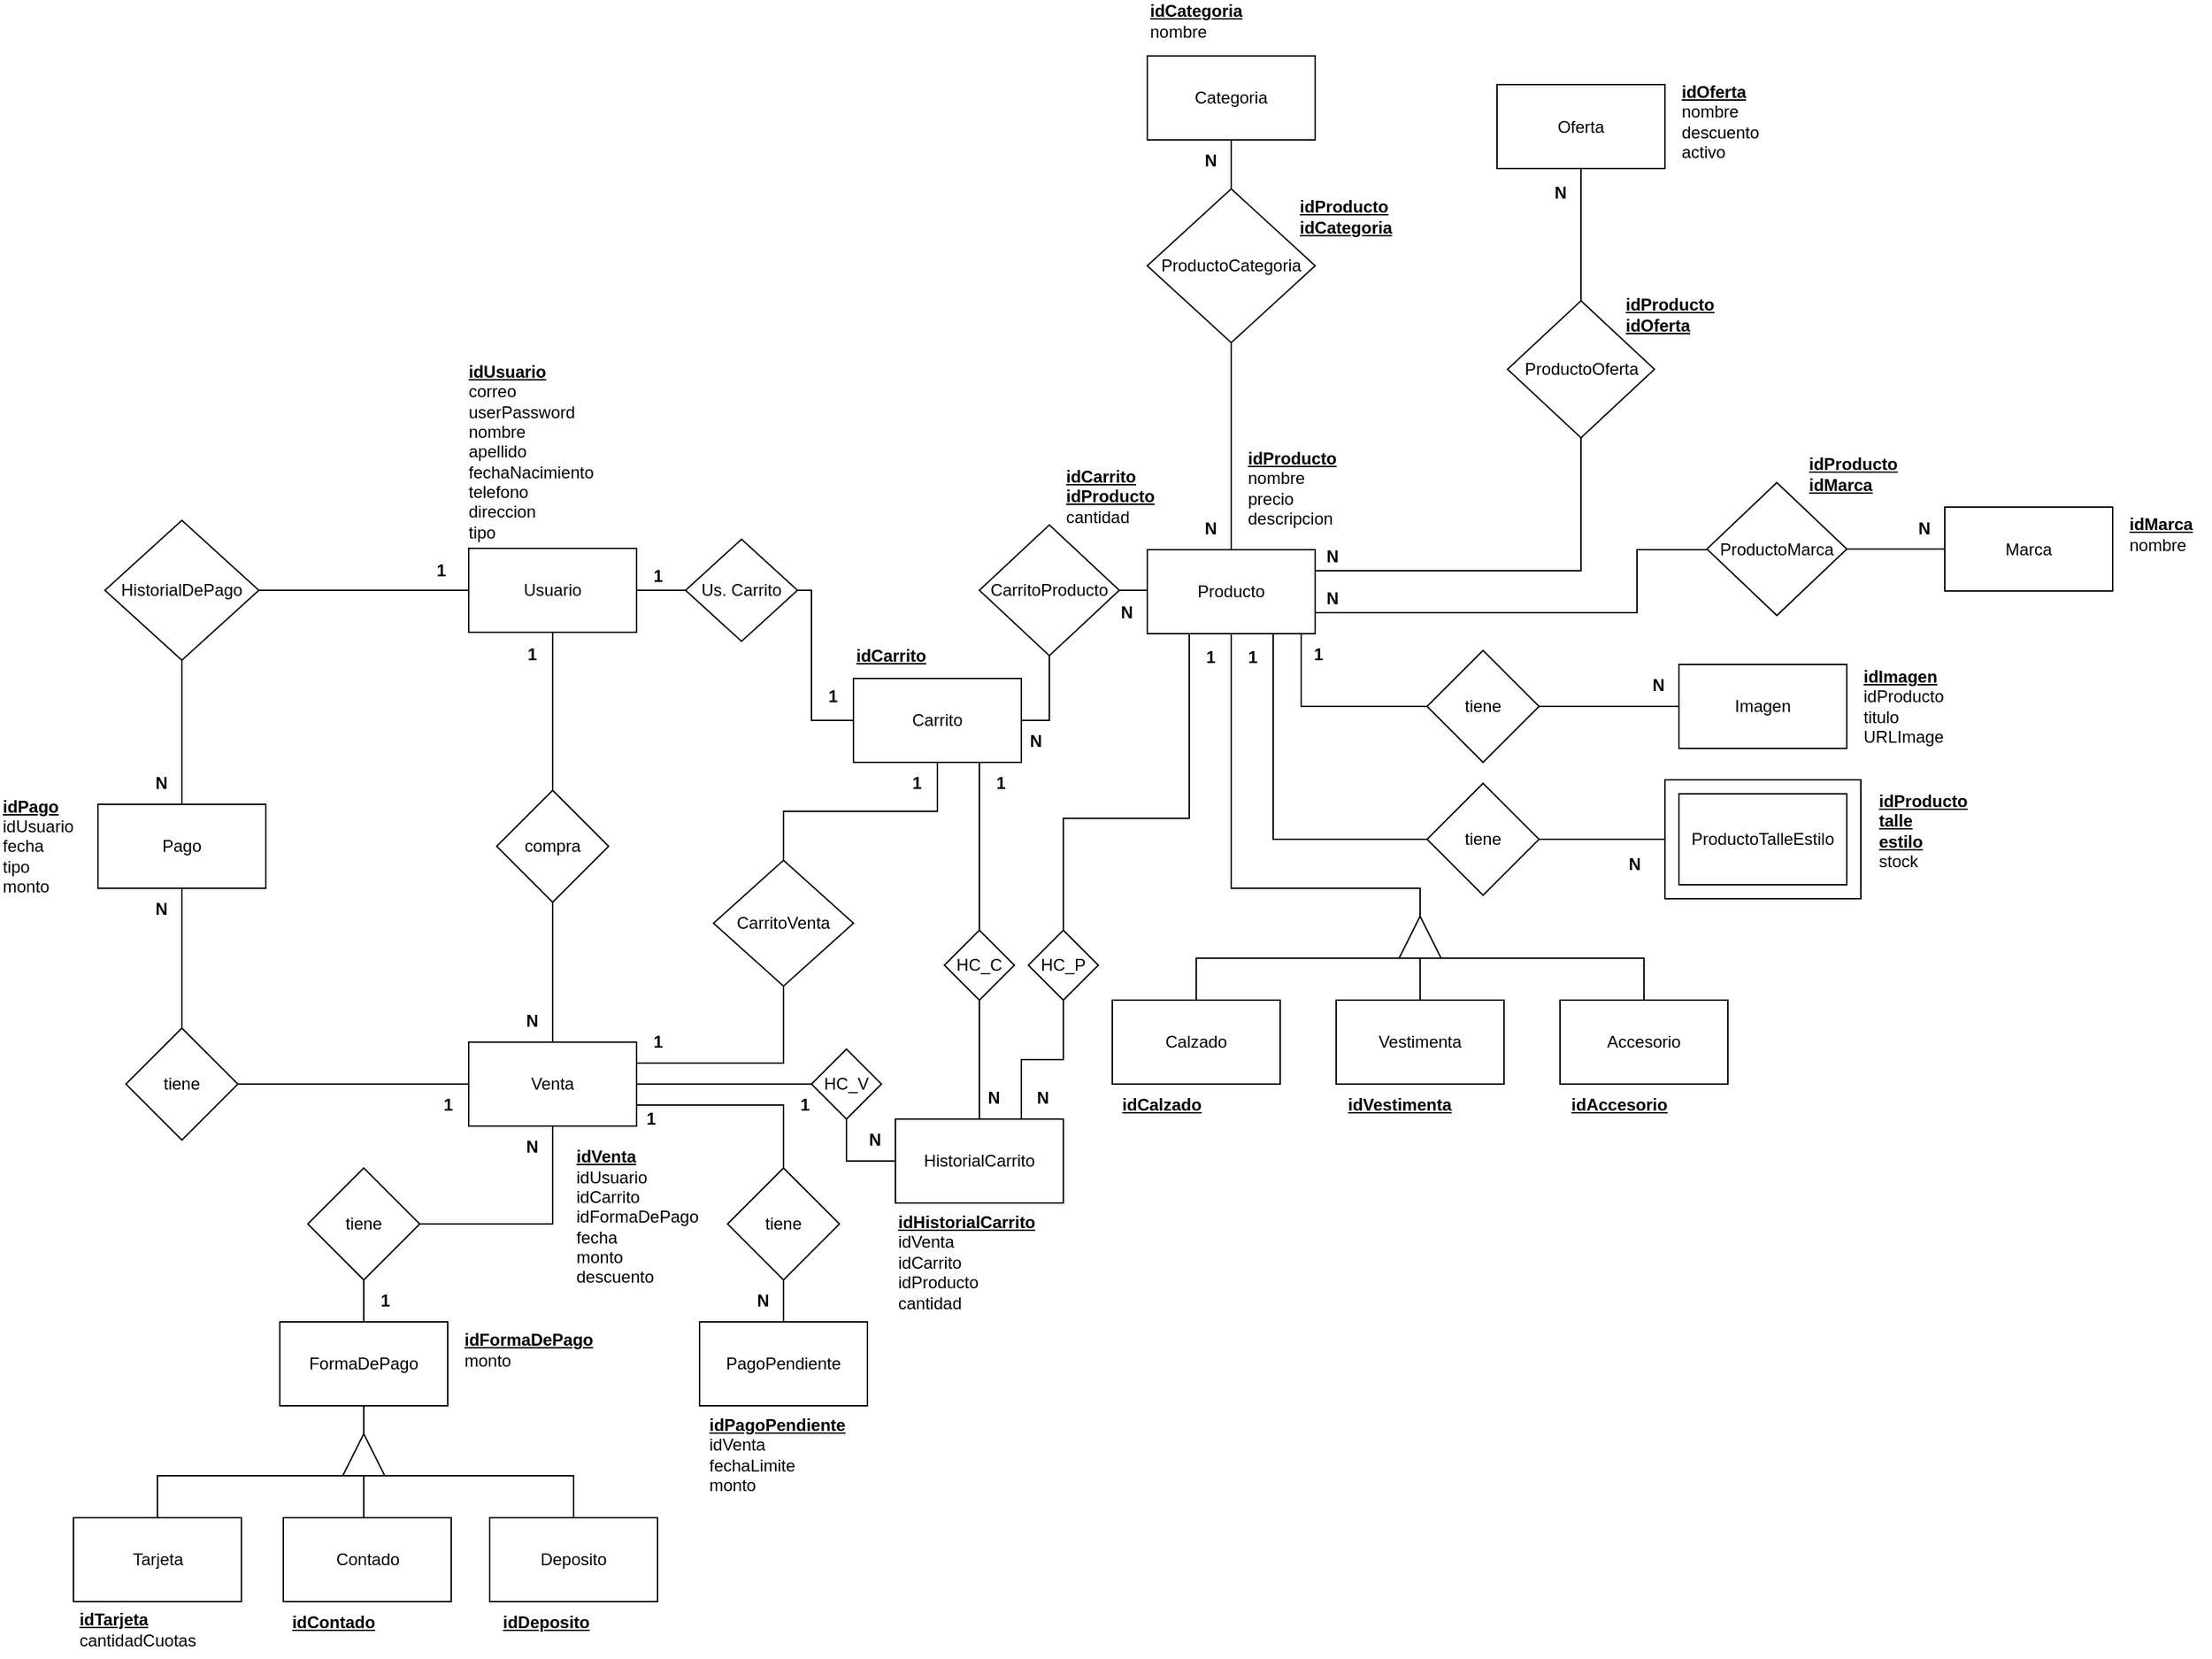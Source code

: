 <mxfile version="24.5.5" type="device">
  <diagram id="C5RBs43oDa-KdzZeNtuy" name="Page-1">
    <mxGraphModel dx="1707" dy="1603" grid="1" gridSize="10" guides="1" tooltips="1" connect="1" arrows="1" fold="1" page="1" pageScale="1" pageWidth="827" pageHeight="1169" math="0" shadow="0">
      <root>
        <mxCell id="WIyWlLk6GJQsqaUBKTNV-0" />
        <mxCell id="WIyWlLk6GJQsqaUBKTNV-1" parent="WIyWlLk6GJQsqaUBKTNV-0" />
        <mxCell id="ZGI1uP7I76oorq0Ib6Wb-18" style="edgeStyle=orthogonalEdgeStyle;rounded=0;orthogonalLoop=1;jettySize=auto;html=1;exitX=0.5;exitY=1;exitDx=0;exitDy=0;entryX=1;entryY=0.5;entryDx=0;entryDy=0;endArrow=none;endFill=0;" parent="WIyWlLk6GJQsqaUBKTNV-1" source="JFm_ST4TKk0397qkzb1m-3" target="ZGI1uP7I76oorq0Ib6Wb-17" edge="1">
          <mxGeometry relative="1" as="geometry">
            <Array as="points">
              <mxPoint x="780" y="290" />
              <mxPoint x="915" y="290" />
            </Array>
          </mxGeometry>
        </mxCell>
        <mxCell id="ZGI1uP7I76oorq0Ib6Wb-54" style="edgeStyle=orthogonalEdgeStyle;rounded=0;orthogonalLoop=1;jettySize=auto;html=1;entryX=0.5;entryY=1;entryDx=0;entryDy=0;endArrow=none;endFill=0;exitX=1;exitY=0.25;exitDx=0;exitDy=0;" parent="WIyWlLk6GJQsqaUBKTNV-1" source="JFm_ST4TKk0397qkzb1m-3" target="ZGI1uP7I76oorq0Ib6Wb-53" edge="1">
          <mxGeometry relative="1" as="geometry">
            <mxPoint x="900" y="130" as="sourcePoint" />
          </mxGeometry>
        </mxCell>
        <mxCell id="kZufIljrzdc1vVcMqMFh-1" style="edgeStyle=orthogonalEdgeStyle;rounded=0;orthogonalLoop=1;jettySize=auto;html=1;exitX=1;exitY=0.5;exitDx=0;exitDy=0;entryX=0;entryY=0.5;entryDx=0;entryDy=0;endArrow=none;endFill=0;" parent="WIyWlLk6GJQsqaUBKTNV-1" source="kZufIljrzdc1vVcMqMFh-2" target="kZufIljrzdc1vVcMqMFh-0" edge="1">
          <mxGeometry relative="1" as="geometry">
            <mxPoint x="1080" y="130" as="targetPoint" />
          </mxGeometry>
        </mxCell>
        <mxCell id="kZufIljrzdc1vVcMqMFh-12" style="edgeStyle=orthogonalEdgeStyle;rounded=0;orthogonalLoop=1;jettySize=auto;html=1;exitX=1;exitY=0.75;exitDx=0;exitDy=0;endArrow=none;endFill=0;entryX=0;entryY=0.5;entryDx=0;entryDy=0;" parent="WIyWlLk6GJQsqaUBKTNV-1" source="JFm_ST4TKk0397qkzb1m-3" target="kZufIljrzdc1vVcMqMFh-11" edge="1">
          <mxGeometry relative="1" as="geometry">
            <mxPoint x="1110" y="70" as="targetPoint" />
            <Array as="points">
              <mxPoint x="1070" y="93" />
              <mxPoint x="1070" y="48" />
              <mxPoint x="1120" y="48" />
            </Array>
          </mxGeometry>
        </mxCell>
        <mxCell id="JFm_ST4TKk0397qkzb1m-3" value="Producto" style="rounded=0;whiteSpace=wrap;html=1;" parent="WIyWlLk6GJQsqaUBKTNV-1" vertex="1">
          <mxGeometry x="720" y="48" width="120" height="60" as="geometry" />
        </mxCell>
        <mxCell id="JFm_ST4TKk0397qkzb1m-5" value="Usuario" style="rounded=0;whiteSpace=wrap;html=1;" parent="WIyWlLk6GJQsqaUBKTNV-1" vertex="1">
          <mxGeometry x="235" y="47" width="120" height="60" as="geometry" />
        </mxCell>
        <mxCell id="JFm_ST4TKk0397qkzb1m-64" style="edgeStyle=orthogonalEdgeStyle;rounded=0;orthogonalLoop=1;jettySize=auto;html=1;entryX=0.5;entryY=1;entryDx=0;entryDy=0;endArrow=none;endFill=0;exitX=1;exitY=0.25;exitDx=0;exitDy=0;" parent="WIyWlLk6GJQsqaUBKTNV-1" source="JFm_ST4TKk0397qkzb1m-6" target="JFm_ST4TKk0397qkzb1m-53" edge="1">
          <mxGeometry relative="1" as="geometry">
            <Array as="points">
              <mxPoint x="460" y="415" />
            </Array>
          </mxGeometry>
        </mxCell>
        <mxCell id="FPQpx2_Bj9Fgrcibr409-18" style="edgeStyle=orthogonalEdgeStyle;rounded=0;orthogonalLoop=1;jettySize=auto;html=1;exitX=0.5;exitY=0;exitDx=0;exitDy=0;entryX=0.5;entryY=1;entryDx=0;entryDy=0;endArrow=none;endFill=0;" parent="WIyWlLk6GJQsqaUBKTNV-1" source="FPQpx2_Bj9Fgrcibr409-19" target="FPQpx2_Bj9Fgrcibr409-17" edge="1">
          <mxGeometry relative="1" as="geometry" />
        </mxCell>
        <mxCell id="FPQpx2_Bj9Fgrcibr409-21" style="edgeStyle=orthogonalEdgeStyle;rounded=0;orthogonalLoop=1;jettySize=auto;html=1;entryX=0.5;entryY=0;entryDx=0;entryDy=0;endArrow=none;endFill=0;exitX=1;exitY=0.75;exitDx=0;exitDy=0;" parent="WIyWlLk6GJQsqaUBKTNV-1" source="JFm_ST4TKk0397qkzb1m-6" target="FPQpx2_Bj9Fgrcibr409-15" edge="1">
          <mxGeometry relative="1" as="geometry" />
        </mxCell>
        <mxCell id="Eh1zNCX-W6txuUn7iYpB-26" style="edgeStyle=orthogonalEdgeStyle;rounded=0;orthogonalLoop=1;jettySize=auto;html=1;entryX=0;entryY=0.5;entryDx=0;entryDy=0;endArrow=none;endFill=0;" parent="WIyWlLk6GJQsqaUBKTNV-1" source="JFm_ST4TKk0397qkzb1m-6" target="Eh1zNCX-W6txuUn7iYpB-22" edge="1">
          <mxGeometry relative="1" as="geometry" />
        </mxCell>
        <mxCell id="JFm_ST4TKk0397qkzb1m-6" value="Venta" style="whiteSpace=wrap;html=1;" parent="WIyWlLk6GJQsqaUBKTNV-1" vertex="1">
          <mxGeometry x="235" y="400" width="120" height="60" as="geometry" />
        </mxCell>
        <mxCell id="JFm_ST4TKk0397qkzb1m-10" value="" style="endArrow=none;startArrow=none;html=1;rounded=0;entryX=0.5;entryY=1;entryDx=0;entryDy=0;exitX=0.5;exitY=0;exitDx=0;exitDy=0;endFill=0;startFill=0;" parent="WIyWlLk6GJQsqaUBKTNV-1" source="JFm_ST4TKk0397qkzb1m-6" target="JFm_ST4TKk0397qkzb1m-19" edge="1">
          <mxGeometry width="50" height="50" relative="1" as="geometry">
            <mxPoint x="545" y="340" as="sourcePoint" />
            <mxPoint x="595" y="290" as="targetPoint" />
          </mxGeometry>
        </mxCell>
        <mxCell id="JFm_ST4TKk0397qkzb1m-20" style="edgeStyle=orthogonalEdgeStyle;rounded=0;orthogonalLoop=1;jettySize=auto;html=1;endArrow=none;endFill=0;exitX=0.5;exitY=0;exitDx=0;exitDy=0;entryX=0.5;entryY=1;entryDx=0;entryDy=0;" parent="WIyWlLk6GJQsqaUBKTNV-1" source="JFm_ST4TKk0397qkzb1m-19" target="JFm_ST4TKk0397qkzb1m-5" edge="1">
          <mxGeometry relative="1" as="geometry">
            <mxPoint x="290" y="140" as="targetPoint" />
            <Array as="points">
              <mxPoint x="295" y="130" />
              <mxPoint x="295" y="130" />
            </Array>
          </mxGeometry>
        </mxCell>
        <mxCell id="JFm_ST4TKk0397qkzb1m-19" value="compra" style="rhombus;whiteSpace=wrap;html=1;" parent="WIyWlLk6GJQsqaUBKTNV-1" vertex="1">
          <mxGeometry x="255" y="220" width="80" height="80" as="geometry" />
        </mxCell>
        <mxCell id="Eh1zNCX-W6txuUn7iYpB-4" style="edgeStyle=orthogonalEdgeStyle;rounded=0;orthogonalLoop=1;jettySize=auto;html=1;entryX=0;entryY=0.5;entryDx=0;entryDy=0;endArrow=none;endFill=0;" parent="WIyWlLk6GJQsqaUBKTNV-1" source="JFm_ST4TKk0397qkzb1m-23" target="Eh1zNCX-W6txuUn7iYpB-2" edge="1">
          <mxGeometry relative="1" as="geometry">
            <Array as="points">
              <mxPoint x="480" y="77" />
              <mxPoint x="480" y="170" />
            </Array>
          </mxGeometry>
        </mxCell>
        <mxCell id="JFm_ST4TKk0397qkzb1m-23" value="Us. Carrito" style="rhombus;whiteSpace=wrap;html=1;" parent="WIyWlLk6GJQsqaUBKTNV-1" vertex="1">
          <mxGeometry x="390" y="40.5" width="80" height="73" as="geometry" />
        </mxCell>
        <mxCell id="JFm_ST4TKk0397qkzb1m-28" value="" style="edgeStyle=orthogonalEdgeStyle;rounded=0;orthogonalLoop=1;jettySize=auto;html=1;endArrow=none;endFill=0;entryX=0;entryY=0.5;entryDx=0;entryDy=0;exitX=1;exitY=0.5;exitDx=0;exitDy=0;" parent="WIyWlLk6GJQsqaUBKTNV-1" source="JFm_ST4TKk0397qkzb1m-5" target="JFm_ST4TKk0397qkzb1m-23" edge="1">
          <mxGeometry relative="1" as="geometry">
            <mxPoint x="700" y="110" as="sourcePoint" />
            <mxPoint x="770" y="110" as="targetPoint" />
          </mxGeometry>
        </mxCell>
        <mxCell id="JFm_ST4TKk0397qkzb1m-31" value="1" style="text;html=1;align=center;verticalAlign=middle;resizable=0;points=[];autosize=1;strokeColor=none;fillColor=none;fontSize=12;fontStyle=1" parent="WIyWlLk6GJQsqaUBKTNV-1" vertex="1">
          <mxGeometry x="265" y="108" width="30" height="30" as="geometry" />
        </mxCell>
        <mxCell id="JFm_ST4TKk0397qkzb1m-33" value="N" style="text;html=1;align=center;verticalAlign=middle;resizable=0;points=[];autosize=1;strokeColor=none;fillColor=none;fontStyle=1" parent="WIyWlLk6GJQsqaUBKTNV-1" vertex="1">
          <mxGeometry x="265" y="370" width="30" height="30" as="geometry" />
        </mxCell>
        <mxCell id="JFm_ST4TKk0397qkzb1m-49" value="1" style="text;html=1;align=center;verticalAlign=middle;resizable=0;points=[];autosize=1;strokeColor=none;fillColor=none;fontStyle=1" parent="WIyWlLk6GJQsqaUBKTNV-1" vertex="1">
          <mxGeometry x="355" y="51.5" width="30" height="30" as="geometry" />
        </mxCell>
        <mxCell id="Eh1zNCX-W6txuUn7iYpB-14" style="edgeStyle=orthogonalEdgeStyle;rounded=0;orthogonalLoop=1;jettySize=auto;html=1;entryX=0.5;entryY=1;entryDx=0;entryDy=0;endArrow=none;endFill=0;" parent="WIyWlLk6GJQsqaUBKTNV-1" source="JFm_ST4TKk0397qkzb1m-53" target="Eh1zNCX-W6txuUn7iYpB-2" edge="1">
          <mxGeometry relative="1" as="geometry" />
        </mxCell>
        <mxCell id="JFm_ST4TKk0397qkzb1m-53" value="CarritoVenta" style="rhombus;whiteSpace=wrap;html=1;" parent="WIyWlLk6GJQsqaUBKTNV-1" vertex="1">
          <mxGeometry x="410" y="270" width="100" height="90" as="geometry" />
        </mxCell>
        <mxCell id="JFm_ST4TKk0397qkzb1m-57" value="N" style="text;html=1;align=center;verticalAlign=middle;resizable=0;points=[];autosize=1;strokeColor=none;fillColor=none;fontStyle=1" parent="WIyWlLk6GJQsqaUBKTNV-1" vertex="1">
          <mxGeometry x="690" y="77.5" width="30" height="30" as="geometry" />
        </mxCell>
        <mxCell id="JFm_ST4TKk0397qkzb1m-58" value="Categoria" style="rounded=0;whiteSpace=wrap;html=1;" parent="WIyWlLk6GJQsqaUBKTNV-1" vertex="1">
          <mxGeometry x="720" y="-305" width="120" height="60" as="geometry" />
        </mxCell>
        <mxCell id="JFm_ST4TKk0397qkzb1m-60" style="edgeStyle=orthogonalEdgeStyle;rounded=0;orthogonalLoop=1;jettySize=auto;html=1;entryX=0.5;entryY=1;entryDx=0;entryDy=0;endArrow=none;endFill=0;exitX=0.5;exitY=0;exitDx=0;exitDy=0;" parent="WIyWlLk6GJQsqaUBKTNV-1" source="JFm_ST4TKk0397qkzb1m-59" target="JFm_ST4TKk0397qkzb1m-58" edge="1">
          <mxGeometry relative="1" as="geometry">
            <mxPoint x="810" y="-190" as="sourcePoint" />
          </mxGeometry>
        </mxCell>
        <mxCell id="JFm_ST4TKk0397qkzb1m-61" style="edgeStyle=orthogonalEdgeStyle;rounded=0;orthogonalLoop=1;jettySize=auto;html=1;entryX=0.5;entryY=0;entryDx=0;entryDy=0;endArrow=none;endFill=0;exitX=0.5;exitY=1;exitDx=0;exitDy=0;" parent="WIyWlLk6GJQsqaUBKTNV-1" source="JFm_ST4TKk0397qkzb1m-59" target="JFm_ST4TKk0397qkzb1m-3" edge="1">
          <mxGeometry relative="1" as="geometry">
            <Array as="points">
              <mxPoint x="780" y="-20" />
            </Array>
          </mxGeometry>
        </mxCell>
        <mxCell id="JFm_ST4TKk0397qkzb1m-59" value="ProductoCategoria" style="rhombus;whiteSpace=wrap;html=1;" parent="WIyWlLk6GJQsqaUBKTNV-1" vertex="1">
          <mxGeometry x="720" y="-210" width="120" height="110" as="geometry" />
        </mxCell>
        <mxCell id="JFm_ST4TKk0397qkzb1m-62" value="N" style="text;html=1;align=center;verticalAlign=middle;resizable=0;points=[];autosize=1;strokeColor=none;fillColor=none;fontStyle=1" parent="WIyWlLk6GJQsqaUBKTNV-1" vertex="1">
          <mxGeometry x="750" y="-245" width="30" height="30" as="geometry" />
        </mxCell>
        <mxCell id="JFm_ST4TKk0397qkzb1m-63" value="N" style="text;html=1;align=center;verticalAlign=middle;resizable=0;points=[];autosize=1;strokeColor=none;fillColor=none;fontStyle=1" parent="WIyWlLk6GJQsqaUBKTNV-1" vertex="1">
          <mxGeometry x="750" y="18" width="30" height="30" as="geometry" />
        </mxCell>
        <mxCell id="JFm_ST4TKk0397qkzb1m-67" value="1" style="text;html=1;align=center;verticalAlign=middle;resizable=0;points=[];autosize=1;strokeColor=none;fillColor=none;fontStyle=1" parent="WIyWlLk6GJQsqaUBKTNV-1" vertex="1">
          <mxGeometry x="540" y="200" width="30" height="30" as="geometry" />
        </mxCell>
        <mxCell id="ZGI1uP7I76oorq0Ib6Wb-0" value="&lt;div style=&quot;text-align: left;&quot;&gt;&lt;b style=&quot;background-color: initial;&quot;&gt;&lt;u&gt;idCategoria&lt;/u&gt;&lt;/b&gt;&lt;/div&gt;&lt;div style=&quot;text-align: left;&quot;&gt;&lt;span style=&quot;background-color: initial;&quot;&gt;nombre&lt;/span&gt;&lt;/div&gt;" style="text;html=1;strokeColor=none;fillColor=none;align=center;verticalAlign=middle;rounded=0;whiteSpace=wrap;" parent="WIyWlLk6GJQsqaUBKTNV-1" vertex="1">
          <mxGeometry x="730" y="-340" width="50" height="20" as="geometry" />
        </mxCell>
        <mxCell id="ZGI1uP7I76oorq0Ib6Wb-3" value="&lt;div style=&quot;&quot;&gt;&lt;div style=&quot;border-color: var(--border-color);&quot;&gt;&lt;b style=&quot;background-color: initial; border-color: var(--border-color);&quot;&gt;&lt;u style=&quot;border-color: var(--border-color);&quot;&gt;&lt;font style=&quot;border-color: var(--border-color);&quot;&gt;idProducto&lt;/font&gt;&lt;/u&gt;&lt;/b&gt;&lt;br&gt;&lt;/div&gt;&lt;div style=&quot;border-color: var(--border-color);&quot;&gt;&lt;b style=&quot;background-color: initial; border-color: var(--border-color);&quot;&gt;&lt;u style=&quot;border-color: var(--border-color);&quot;&gt;&lt;font style=&quot;border-color: var(--border-color);&quot;&gt;&lt;b style=&quot;border-color: var(--border-color); background-color: initial;&quot;&gt;&lt;u style=&quot;border-color: var(--border-color);&quot;&gt;idCategoria&lt;/u&gt;&lt;/b&gt;&lt;br&gt;&lt;/font&gt;&lt;/u&gt;&lt;/b&gt;&lt;/div&gt;&lt;/div&gt;" style="text;html=1;strokeColor=none;fillColor=none;align=left;verticalAlign=middle;whiteSpace=wrap;rounded=0;" parent="WIyWlLk6GJQsqaUBKTNV-1" vertex="1">
          <mxGeometry x="827" y="-200" width="50" height="20" as="geometry" />
        </mxCell>
        <mxCell id="ZGI1uP7I76oorq0Ib6Wb-7" value="&lt;b style=&quot;border-color: var(--border-color);&quot;&gt;&lt;u style=&quot;border-color: var(--border-color);&quot;&gt;idCarrito&lt;br&gt;&lt;/u&gt;&lt;/b&gt;&lt;font style=&quot;font-size: 12px;&quot;&gt;&lt;b style=&quot;text-decoration-line: underline;&quot;&gt;idProducto&lt;/b&gt;&lt;br&gt;cantidad&lt;br&gt;&lt;/font&gt;&lt;u style=&quot;font-weight: bold;&quot;&gt;&lt;font style=&quot;font-size: 12px;&quot;&gt;&lt;br&gt;&lt;/font&gt;&lt;/u&gt;" style="text;html=1;strokeColor=none;fillColor=none;align=left;verticalAlign=middle;whiteSpace=wrap;rounded=0;" parent="WIyWlLk6GJQsqaUBKTNV-1" vertex="1">
          <mxGeometry x="660" y="-4" width="70" height="42" as="geometry" />
        </mxCell>
        <mxCell id="ZGI1uP7I76oorq0Ib6Wb-9" value="&lt;b style=&quot;border-color: var(--border-color); text-align: center;&quot;&gt;&lt;u style=&quot;border-color: var(--border-color);&quot;&gt;&lt;font style=&quot;border-color: var(--border-color);&quot;&gt;idProducto&lt;/font&gt;&lt;/u&gt;&lt;/b&gt;&lt;span style=&quot;font-weight: normal;&quot;&gt;&lt;br&gt;nombre&lt;br&gt;precio&lt;br&gt;descripcion&lt;br&gt;&lt;/span&gt;" style="text;html=1;strokeColor=none;fillColor=none;align=left;verticalAlign=middle;whiteSpace=wrap;rounded=0;fontStyle=1" parent="WIyWlLk6GJQsqaUBKTNV-1" vertex="1">
          <mxGeometry x="790" y="-30" width="70" height="68" as="geometry" />
        </mxCell>
        <mxCell id="ZGI1uP7I76oorq0Ib6Wb-13" value="Calzado" style="rounded=0;whiteSpace=wrap;html=1;" parent="WIyWlLk6GJQsqaUBKTNV-1" vertex="1">
          <mxGeometry x="695" y="370" width="120" height="60" as="geometry" />
        </mxCell>
        <mxCell id="ZGI1uP7I76oorq0Ib6Wb-14" value="Vestimenta" style="rounded=0;whiteSpace=wrap;html=1;" parent="WIyWlLk6GJQsqaUBKTNV-1" vertex="1">
          <mxGeometry x="855" y="370" width="120" height="60" as="geometry" />
        </mxCell>
        <mxCell id="ZGI1uP7I76oorq0Ib6Wb-16" value="Accesorio" style="rounded=0;whiteSpace=wrap;html=1;" parent="WIyWlLk6GJQsqaUBKTNV-1" vertex="1">
          <mxGeometry x="1015" y="370" width="120" height="60" as="geometry" />
        </mxCell>
        <mxCell id="ZGI1uP7I76oorq0Ib6Wb-19" style="edgeStyle=orthogonalEdgeStyle;rounded=0;orthogonalLoop=1;jettySize=auto;html=1;exitX=0;exitY=0.75;exitDx=0;exitDy=0;entryX=0.5;entryY=0;entryDx=0;entryDy=0;endArrow=none;endFill=0;" parent="WIyWlLk6GJQsqaUBKTNV-1" source="ZGI1uP7I76oorq0Ib6Wb-17" target="ZGI1uP7I76oorq0Ib6Wb-16" edge="1">
          <mxGeometry relative="1" as="geometry">
            <Array as="points">
              <mxPoint x="1075" y="340" />
            </Array>
          </mxGeometry>
        </mxCell>
        <mxCell id="ZGI1uP7I76oorq0Ib6Wb-20" style="edgeStyle=orthogonalEdgeStyle;rounded=0;orthogonalLoop=1;jettySize=auto;html=1;exitX=0;exitY=0.25;exitDx=0;exitDy=0;entryX=0.5;entryY=0;entryDx=0;entryDy=0;endArrow=none;endFill=0;" parent="WIyWlLk6GJQsqaUBKTNV-1" source="ZGI1uP7I76oorq0Ib6Wb-17" target="ZGI1uP7I76oorq0Ib6Wb-13" edge="1">
          <mxGeometry relative="1" as="geometry">
            <Array as="points">
              <mxPoint x="755" y="340" />
            </Array>
          </mxGeometry>
        </mxCell>
        <mxCell id="ZGI1uP7I76oorq0Ib6Wb-21" style="edgeStyle=orthogonalEdgeStyle;rounded=0;orthogonalLoop=1;jettySize=auto;html=1;exitX=0;exitY=0.5;exitDx=0;exitDy=0;entryX=0.5;entryY=0;entryDx=0;entryDy=0;endArrow=none;endFill=0;" parent="WIyWlLk6GJQsqaUBKTNV-1" source="ZGI1uP7I76oorq0Ib6Wb-17" target="ZGI1uP7I76oorq0Ib6Wb-14" edge="1">
          <mxGeometry relative="1" as="geometry" />
        </mxCell>
        <mxCell id="ZGI1uP7I76oorq0Ib6Wb-17" value="" style="triangle;whiteSpace=wrap;html=1;rotation=-90;" parent="WIyWlLk6GJQsqaUBKTNV-1" vertex="1">
          <mxGeometry x="900" y="310" width="30" height="30" as="geometry" />
        </mxCell>
        <mxCell id="ZGI1uP7I76oorq0Ib6Wb-29" value="&lt;u&gt;idUsuario&lt;/u&gt;&lt;br&gt;&lt;span style=&quot;font-weight: normal;&quot;&gt;correo&lt;br&gt;userPassword&lt;/span&gt;&lt;br&gt;&lt;span style=&quot;font-weight: 400;&quot;&gt;nombre&lt;br&gt;&lt;/span&gt;&lt;span style=&quot;font-weight: normal;&quot;&gt;apellido&lt;/span&gt;&lt;br&gt;&lt;span style=&quot;font-weight: normal;&quot;&gt;fechaNacimiento&lt;/span&gt;&lt;br&gt;&lt;span style=&quot;font-weight: normal;&quot;&gt;telefono&lt;br&gt;direccion&lt;br&gt;tipo&lt;/span&gt;&lt;br&gt;&lt;div style=&quot;font-weight: normal;&quot;&gt;&lt;/div&gt;" style="text;html=1;strokeColor=none;fillColor=none;align=left;verticalAlign=middle;whiteSpace=wrap;rounded=0;fontStyle=1" parent="WIyWlLk6GJQsqaUBKTNV-1" vertex="1">
          <mxGeometry x="232.5" y="-62" width="95" height="80" as="geometry" />
        </mxCell>
        <mxCell id="ZGI1uP7I76oorq0Ib6Wb-31" value="&lt;u&gt;idVenta&lt;br&gt;&lt;/u&gt;&lt;span style=&quot;border-color: var(--border-color);&quot;&gt;&lt;span style=&quot;border-color: var(--border-color);&quot;&gt;&lt;span style=&quot;font-weight: 400;&quot;&gt;idUsuario&lt;/span&gt;&lt;br style=&quot;border-color: var(--border-color);&quot;&gt;&lt;/span&gt;&lt;/span&gt;&lt;font style=&quot;border-color: var(--border-color);&quot;&gt;&lt;span style=&quot;border-color: var(--border-color); font-weight: normal;&quot;&gt;idCarrito&lt;br&gt;&lt;/span&gt;&lt;span style=&quot;font-weight: normal;&quot;&gt;idFormaDePago&lt;/span&gt;&lt;br style=&quot;border-color: var(--border-color);&quot;&gt;&lt;span style=&quot;font-weight: 400;&quot;&gt;fecha&lt;br&gt;&lt;/span&gt;&lt;span style=&quot;font-weight: normal;&quot;&gt;monto&lt;br&gt;descuento&lt;/span&gt;&lt;br style=&quot;border-color: var(--border-color);&quot;&gt;&lt;/font&gt;&lt;div style=&quot;font-weight: normal;&quot;&gt;&lt;/div&gt;" style="text;html=1;strokeColor=none;fillColor=none;align=left;verticalAlign=middle;whiteSpace=wrap;rounded=0;fontStyle=1" parent="WIyWlLk6GJQsqaUBKTNV-1" vertex="1">
          <mxGeometry x="310" y="460" width="100" height="130" as="geometry" />
        </mxCell>
        <mxCell id="ZGI1uP7I76oorq0Ib6Wb-44" style="edgeStyle=orthogonalEdgeStyle;rounded=0;orthogonalLoop=1;jettySize=auto;html=1;exitX=0.5;exitY=1;exitDx=0;exitDy=0;entryX=1;entryY=0.5;entryDx=0;entryDy=0;endArrow=none;endFill=0;" parent="WIyWlLk6GJQsqaUBKTNV-1" source="ZGI1uP7I76oorq0Ib6Wb-32" target="ZGI1uP7I76oorq0Ib6Wb-39" edge="1">
          <mxGeometry relative="1" as="geometry" />
        </mxCell>
        <mxCell id="ZGI1uP7I76oorq0Ib6Wb-32" value="FormaDePago" style="whiteSpace=wrap;html=1;" parent="WIyWlLk6GJQsqaUBKTNV-1" vertex="1">
          <mxGeometry x="100" y="600" width="120" height="60" as="geometry" />
        </mxCell>
        <mxCell id="ZGI1uP7I76oorq0Ib6Wb-33" value="Tarjeta" style="rounded=0;whiteSpace=wrap;html=1;" parent="WIyWlLk6GJQsqaUBKTNV-1" vertex="1">
          <mxGeometry x="-47.5" y="740" width="120" height="60" as="geometry" />
        </mxCell>
        <mxCell id="ZGI1uP7I76oorq0Ib6Wb-34" value="Contado" style="rounded=0;whiteSpace=wrap;html=1;" parent="WIyWlLk6GJQsqaUBKTNV-1" vertex="1">
          <mxGeometry x="102.5" y="740" width="120" height="60" as="geometry" />
        </mxCell>
        <mxCell id="ZGI1uP7I76oorq0Ib6Wb-37" style="edgeStyle=orthogonalEdgeStyle;rounded=0;orthogonalLoop=1;jettySize=auto;html=1;exitX=0;exitY=0.25;exitDx=0;exitDy=0;entryX=0.5;entryY=0;entryDx=0;entryDy=0;endArrow=none;endFill=0;" parent="WIyWlLk6GJQsqaUBKTNV-1" source="ZGI1uP7I76oorq0Ib6Wb-39" target="ZGI1uP7I76oorq0Ib6Wb-33" edge="1">
          <mxGeometry relative="1" as="geometry">
            <Array as="points">
              <mxPoint x="13" y="710" />
            </Array>
          </mxGeometry>
        </mxCell>
        <mxCell id="ZGI1uP7I76oorq0Ib6Wb-38" style="edgeStyle=orthogonalEdgeStyle;rounded=0;orthogonalLoop=1;jettySize=auto;html=1;exitX=0;exitY=0.75;exitDx=0;exitDy=0;entryX=0.5;entryY=0;entryDx=0;entryDy=0;endArrow=none;endFill=0;" parent="WIyWlLk6GJQsqaUBKTNV-1" source="ZGI1uP7I76oorq0Ib6Wb-39" target="ZGI1uP7I76oorq0Ib6Wb-34" edge="1">
          <mxGeometry relative="1" as="geometry">
            <Array as="points">
              <mxPoint x="160" y="710" />
              <mxPoint x="160" y="740" />
            </Array>
          </mxGeometry>
        </mxCell>
        <mxCell id="AbM89Q7QW5RMKGYb_Ogg-1" style="edgeStyle=orthogonalEdgeStyle;rounded=0;orthogonalLoop=1;jettySize=auto;html=1;exitX=0;exitY=0.75;exitDx=0;exitDy=0;entryX=0.5;entryY=0;entryDx=0;entryDy=0;endArrow=none;endFill=0;" parent="WIyWlLk6GJQsqaUBKTNV-1" source="ZGI1uP7I76oorq0Ib6Wb-39" target="AbM89Q7QW5RMKGYb_Ogg-0" edge="1">
          <mxGeometry relative="1" as="geometry">
            <Array as="points">
              <mxPoint x="310" y="710" />
            </Array>
          </mxGeometry>
        </mxCell>
        <mxCell id="ZGI1uP7I76oorq0Ib6Wb-39" value="" style="triangle;whiteSpace=wrap;html=1;rotation=-90;" parent="WIyWlLk6GJQsqaUBKTNV-1" vertex="1">
          <mxGeometry x="145" y="680" width="30" height="30" as="geometry" />
        </mxCell>
        <mxCell id="ZGI1uP7I76oorq0Ib6Wb-42" value="&lt;div style=&quot;text-align: left;&quot;&gt;&lt;span style=&quot;background-color: initial;&quot;&gt;&lt;b&gt;&lt;u&gt;idTarjeta&lt;/u&gt;&lt;/b&gt;&lt;/span&gt;&lt;/div&gt;cantidadCuotas" style="text;html=1;align=center;verticalAlign=middle;resizable=0;points=[];autosize=1;strokeColor=none;fillColor=none;" parent="WIyWlLk6GJQsqaUBKTNV-1" vertex="1">
          <mxGeometry x="-57.5" y="800" width="110" height="40" as="geometry" />
        </mxCell>
        <mxCell id="ZGI1uP7I76oorq0Ib6Wb-43" value="&lt;div style=&quot;&quot;&gt;&lt;b style=&quot;background-color: initial;&quot;&gt;&lt;u&gt;idFormaDePago&lt;/u&gt;&lt;/b&gt;&lt;/div&gt;&lt;div style=&quot;&quot;&gt;&lt;span style=&quot;background-color: initial;&quot;&gt;monto&lt;/span&gt;&lt;/div&gt;" style="text;html=1;align=left;verticalAlign=middle;resizable=0;points=[];autosize=1;strokeColor=none;fillColor=none;" parent="WIyWlLk6GJQsqaUBKTNV-1" vertex="1">
          <mxGeometry x="230" y="600" width="120" height="40" as="geometry" />
        </mxCell>
        <mxCell id="ZGI1uP7I76oorq0Ib6Wb-46" style="edgeStyle=orthogonalEdgeStyle;rounded=0;orthogonalLoop=1;jettySize=auto;html=1;exitX=0.5;exitY=1;exitDx=0;exitDy=0;entryX=0.5;entryY=0;entryDx=0;entryDy=0;endArrow=none;endFill=0;" parent="WIyWlLk6GJQsqaUBKTNV-1" source="ZGI1uP7I76oorq0Ib6Wb-45" target="ZGI1uP7I76oorq0Ib6Wb-32" edge="1">
          <mxGeometry relative="1" as="geometry" />
        </mxCell>
        <mxCell id="ZGI1uP7I76oorq0Ib6Wb-47" style="edgeStyle=orthogonalEdgeStyle;rounded=0;orthogonalLoop=1;jettySize=auto;html=1;entryX=0.5;entryY=1;entryDx=0;entryDy=0;endArrow=none;endFill=0;" parent="WIyWlLk6GJQsqaUBKTNV-1" source="ZGI1uP7I76oorq0Ib6Wb-45" target="JFm_ST4TKk0397qkzb1m-6" edge="1">
          <mxGeometry relative="1" as="geometry" />
        </mxCell>
        <mxCell id="ZGI1uP7I76oorq0Ib6Wb-45" value="tiene" style="rhombus;whiteSpace=wrap;html=1;" parent="WIyWlLk6GJQsqaUBKTNV-1" vertex="1">
          <mxGeometry x="120" y="490" width="80" height="80" as="geometry" />
        </mxCell>
        <mxCell id="ZGI1uP7I76oorq0Ib6Wb-48" value="1" style="text;html=1;align=center;verticalAlign=middle;resizable=0;points=[];autosize=1;strokeColor=none;fillColor=none;fontStyle=1" parent="WIyWlLk6GJQsqaUBKTNV-1" vertex="1">
          <mxGeometry x="160" y="570" width="30" height="30" as="geometry" />
        </mxCell>
        <mxCell id="ZGI1uP7I76oorq0Ib6Wb-49" value="N" style="text;html=1;align=center;verticalAlign=middle;resizable=0;points=[];autosize=1;strokeColor=none;fillColor=none;fontStyle=1" parent="WIyWlLk6GJQsqaUBKTNV-1" vertex="1">
          <mxGeometry x="265" y="460" width="30" height="30" as="geometry" />
        </mxCell>
        <mxCell id="ZGI1uP7I76oorq0Ib6Wb-50" value="Oferta" style="whiteSpace=wrap;html=1;" parent="WIyWlLk6GJQsqaUBKTNV-1" vertex="1">
          <mxGeometry x="970" y="-284.5" width="120" height="60" as="geometry" />
        </mxCell>
        <mxCell id="ZGI1uP7I76oorq0Ib6Wb-51" value="&lt;b style=&quot;border-color: var(--border-color); text-align: center;&quot;&gt;&lt;u style=&quot;border-color: var(--border-color);&quot;&gt;&lt;font style=&quot;border-color: var(--border-color);&quot;&gt;idOferta&lt;br&gt;&lt;/font&gt;&lt;/u&gt;&lt;/b&gt;&lt;span style=&quot;font-weight: normal;&quot;&gt;nombre&lt;br&gt;descuento&lt;br&gt;&lt;/span&gt;&lt;span style=&quot;font-weight: normal;&quot;&gt;activo&lt;br&gt;&lt;/span&gt;" style="text;html=1;strokeColor=none;fillColor=none;align=left;verticalAlign=middle;whiteSpace=wrap;rounded=0;fontStyle=1" parent="WIyWlLk6GJQsqaUBKTNV-1" vertex="1">
          <mxGeometry x="1100" y="-292.5" width="70" height="68" as="geometry" />
        </mxCell>
        <mxCell id="ZGI1uP7I76oorq0Ib6Wb-55" style="edgeStyle=orthogonalEdgeStyle;rounded=0;orthogonalLoop=1;jettySize=auto;html=1;exitX=0.5;exitY=0;exitDx=0;exitDy=0;entryX=0.5;entryY=1;entryDx=0;entryDy=0;endArrow=none;endFill=0;" parent="WIyWlLk6GJQsqaUBKTNV-1" source="ZGI1uP7I76oorq0Ib6Wb-53" target="ZGI1uP7I76oorq0Ib6Wb-50" edge="1">
          <mxGeometry relative="1" as="geometry" />
        </mxCell>
        <mxCell id="ZGI1uP7I76oorq0Ib6Wb-53" value="ProductoOferta" style="rhombus;whiteSpace=wrap;html=1;" parent="WIyWlLk6GJQsqaUBKTNV-1" vertex="1">
          <mxGeometry x="977.5" y="-130" width="105" height="98" as="geometry" />
        </mxCell>
        <mxCell id="ZGI1uP7I76oorq0Ib6Wb-56" value="N" style="text;html=1;align=center;verticalAlign=middle;resizable=0;points=[];autosize=1;strokeColor=none;fillColor=none;fontStyle=1" parent="WIyWlLk6GJQsqaUBKTNV-1" vertex="1">
          <mxGeometry x="837" y="38" width="30" height="30" as="geometry" />
        </mxCell>
        <mxCell id="ZGI1uP7I76oorq0Ib6Wb-57" value="N" style="text;html=1;align=center;verticalAlign=middle;resizable=0;points=[];autosize=1;strokeColor=none;fillColor=none;fontStyle=1" parent="WIyWlLk6GJQsqaUBKTNV-1" vertex="1">
          <mxGeometry x="1000" y="-222.5" width="30" height="30" as="geometry" />
        </mxCell>
        <mxCell id="ZGI1uP7I76oorq0Ib6Wb-59" value="&lt;div style=&quot;&quot;&gt;&lt;div style=&quot;border-color: var(--border-color);&quot;&gt;&lt;b style=&quot;background-color: initial; border-color: var(--border-color);&quot;&gt;&lt;u style=&quot;border-color: var(--border-color);&quot;&gt;&lt;font style=&quot;border-color: var(--border-color);&quot;&gt;idProducto&lt;/font&gt;&lt;/u&gt;&lt;/b&gt;&lt;br&gt;&lt;/div&gt;&lt;div style=&quot;border-color: var(--border-color);&quot;&gt;&lt;b style=&quot;background-color: initial; border-color: var(--border-color);&quot;&gt;&lt;u style=&quot;border-color: var(--border-color);&quot;&gt;&lt;font style=&quot;border-color: var(--border-color);&quot;&gt;&lt;b style=&quot;border-color: var(--border-color);&quot;&gt;&lt;u style=&quot;border-color: var(--border-color);&quot;&gt;idOferta&lt;/u&gt;&lt;/b&gt;&lt;br&gt;&lt;/font&gt;&lt;/u&gt;&lt;/b&gt;&lt;/div&gt;&lt;/div&gt;" style="text;html=1;strokeColor=none;fillColor=none;align=left;verticalAlign=middle;whiteSpace=wrap;rounded=0;" parent="WIyWlLk6GJQsqaUBKTNV-1" vertex="1">
          <mxGeometry x="1060" y="-130" width="50" height="20" as="geometry" />
        </mxCell>
        <mxCell id="eNGMe2_ukGwj3GiO4Rzp-0" style="edgeStyle=orthogonalEdgeStyle;rounded=0;orthogonalLoop=1;jettySize=auto;html=1;exitX=0.5;exitY=1;exitDx=0;exitDy=0;" parent="WIyWlLk6GJQsqaUBKTNV-1" edge="1">
          <mxGeometry relative="1" as="geometry">
            <mxPoint x="545" y="140" as="sourcePoint" />
            <mxPoint x="545" y="140" as="targetPoint" />
          </mxGeometry>
        </mxCell>
        <mxCell id="FPQpx2_Bj9Fgrcibr409-9" value="1" style="text;html=1;align=center;verticalAlign=middle;resizable=0;points=[];autosize=1;strokeColor=none;fillColor=none;fontStyle=1" parent="WIyWlLk6GJQsqaUBKTNV-1" vertex="1">
          <mxGeometry x="200" y="48" width="30" height="30" as="geometry" />
        </mxCell>
        <mxCell id="FPQpx2_Bj9Fgrcibr409-13" style="edgeStyle=orthogonalEdgeStyle;rounded=0;orthogonalLoop=1;jettySize=auto;html=1;exitX=0.5;exitY=1;exitDx=0;exitDy=0;entryX=0.5;entryY=0;entryDx=0;entryDy=0;endArrow=none;endFill=0;" parent="WIyWlLk6GJQsqaUBKTNV-1" source="FPQpx2_Bj9Fgrcibr409-15" target="FPQpx2_Bj9Fgrcibr409-14" edge="1">
          <mxGeometry relative="1" as="geometry" />
        </mxCell>
        <mxCell id="FPQpx2_Bj9Fgrcibr409-14" value="PagoPendiente" style="rounded=0;whiteSpace=wrap;html=1;" parent="WIyWlLk6GJQsqaUBKTNV-1" vertex="1">
          <mxGeometry x="400" y="600" width="120" height="60" as="geometry" />
        </mxCell>
        <mxCell id="FPQpx2_Bj9Fgrcibr409-15" value="tiene" style="rhombus;whiteSpace=wrap;html=1;" parent="WIyWlLk6GJQsqaUBKTNV-1" vertex="1">
          <mxGeometry x="420" y="490" width="80" height="80" as="geometry" />
        </mxCell>
        <mxCell id="FPQpx2_Bj9Fgrcibr409-16" value="N" style="text;html=1;align=center;verticalAlign=middle;resizable=0;points=[];autosize=1;strokeColor=none;fillColor=none;fontStyle=1" parent="WIyWlLk6GJQsqaUBKTNV-1" vertex="1">
          <mxGeometry x="430" y="570" width="30" height="30" as="geometry" />
        </mxCell>
        <mxCell id="FPQpx2_Bj9Fgrcibr409-17" value="Pago" style="rounded=0;whiteSpace=wrap;html=1;" parent="WIyWlLk6GJQsqaUBKTNV-1" vertex="1">
          <mxGeometry x="-30" y="230" width="120" height="60" as="geometry" />
        </mxCell>
        <mxCell id="FPQpx2_Bj9Fgrcibr409-20" value="" style="edgeStyle=orthogonalEdgeStyle;rounded=0;orthogonalLoop=1;jettySize=auto;html=1;exitX=0;exitY=0.75;exitDx=0;exitDy=0;entryX=1;entryY=0.5;entryDx=0;entryDy=0;endArrow=none;endFill=0;" parent="WIyWlLk6GJQsqaUBKTNV-1" source="JFm_ST4TKk0397qkzb1m-6" target="FPQpx2_Bj9Fgrcibr409-19" edge="1">
          <mxGeometry relative="1" as="geometry">
            <mxPoint x="355" y="445" as="sourcePoint" />
            <mxPoint x="560" y="620" as="targetPoint" />
            <Array as="points">
              <mxPoint x="235" y="430" />
            </Array>
          </mxGeometry>
        </mxCell>
        <mxCell id="FPQpx2_Bj9Fgrcibr409-19" value="tiene" style="rhombus;whiteSpace=wrap;html=1;" parent="WIyWlLk6GJQsqaUBKTNV-1" vertex="1">
          <mxGeometry x="-10" y="390" width="80" height="80" as="geometry" />
        </mxCell>
        <mxCell id="FPQpx2_Bj9Fgrcibr409-25" value="1" style="text;html=1;align=center;verticalAlign=middle;resizable=0;points=[];autosize=1;strokeColor=none;fillColor=none;fontStyle=1" parent="WIyWlLk6GJQsqaUBKTNV-1" vertex="1">
          <mxGeometry x="205" y="430" width="30" height="30" as="geometry" />
        </mxCell>
        <mxCell id="FPQpx2_Bj9Fgrcibr409-26" value="N" style="text;html=1;align=center;verticalAlign=middle;resizable=0;points=[];autosize=1;strokeColor=none;fillColor=none;fontStyle=1" parent="WIyWlLk6GJQsqaUBKTNV-1" vertex="1">
          <mxGeometry y="290" width="30" height="30" as="geometry" />
        </mxCell>
        <mxCell id="FPQpx2_Bj9Fgrcibr409-34" value="&lt;u&gt;idPago&lt;/u&gt;&lt;br style=&quot;border-color: var(--border-color); font-weight: 400;&quot;&gt;&lt;span style=&quot;font-weight: 400;&quot;&gt;idUsuario&lt;/span&gt;&lt;br style=&quot;border-color: var(--border-color); font-weight: 400;&quot;&gt;&lt;span style=&quot;font-weight: 400;&quot;&gt;fecha&lt;br&gt;&lt;/span&gt;&lt;span style=&quot;font-weight: normal;&quot;&gt;tipo&lt;/span&gt;&lt;br style=&quot;border-color: var(--border-color); font-weight: 400;&quot;&gt;&lt;span style=&quot;font-weight: 400;&quot;&gt;monto&lt;/span&gt;&lt;br&gt;&lt;div style=&quot;font-weight: normal;&quot;&gt;&lt;/div&gt;" style="text;html=1;strokeColor=none;fillColor=none;align=left;verticalAlign=middle;whiteSpace=wrap;rounded=0;fontStyle=1" parent="WIyWlLk6GJQsqaUBKTNV-1" vertex="1">
          <mxGeometry x="-100" y="220" width="60" height="80" as="geometry" />
        </mxCell>
        <mxCell id="FPQpx2_Bj9Fgrcibr409-35" value="1" style="text;html=1;align=center;verticalAlign=middle;resizable=0;points=[];autosize=1;strokeColor=none;fillColor=none;fontStyle=1" parent="WIyWlLk6GJQsqaUBKTNV-1" vertex="1">
          <mxGeometry x="350" y="440" width="30" height="30" as="geometry" />
        </mxCell>
        <mxCell id="FPQpx2_Bj9Fgrcibr409-36" value="&lt;u&gt;idPagoPendiente&lt;/u&gt;&lt;br style=&quot;border-color: var(--border-color); font-weight: 400;&quot;&gt;&lt;span style=&quot;font-weight: 400;&quot;&gt;idVenta&lt;/span&gt;&lt;br style=&quot;border-color: var(--border-color); font-weight: 400;&quot;&gt;&lt;span style=&quot;font-weight: 400;&quot;&gt;fechaLimite&lt;/span&gt;&lt;br style=&quot;border-color: var(--border-color); font-weight: 400;&quot;&gt;&lt;span style=&quot;font-weight: 400;&quot;&gt;monto&lt;/span&gt;&lt;br&gt;&lt;div style=&quot;font-weight: normal;&quot;&gt;&lt;/div&gt;" style="text;html=1;strokeColor=none;fillColor=none;align=left;verticalAlign=middle;whiteSpace=wrap;rounded=0;fontStyle=1" parent="WIyWlLk6GJQsqaUBKTNV-1" vertex="1">
          <mxGeometry x="405" y="655" width="110" height="80" as="geometry" />
        </mxCell>
        <mxCell id="FPQpx2_Bj9Fgrcibr409-37" value="&lt;div style=&quot;text-align: left;&quot;&gt;&lt;span style=&quot;background-color: initial;&quot;&gt;&lt;b&gt;&lt;u&gt;idContado&lt;/u&gt;&lt;/b&gt;&lt;/span&gt;&lt;/div&gt;" style="text;html=1;align=center;verticalAlign=middle;resizable=0;points=[];autosize=1;strokeColor=none;fillColor=none;" parent="WIyWlLk6GJQsqaUBKTNV-1" vertex="1">
          <mxGeometry x="97.5" y="800" width="80" height="30" as="geometry" />
        </mxCell>
        <mxCell id="AbM89Q7QW5RMKGYb_Ogg-0" value="Deposito" style="rounded=0;whiteSpace=wrap;html=1;" parent="WIyWlLk6GJQsqaUBKTNV-1" vertex="1">
          <mxGeometry x="250" y="740" width="120" height="60" as="geometry" />
        </mxCell>
        <mxCell id="AbM89Q7QW5RMKGYb_Ogg-2" value="&lt;div style=&quot;text-align: left;&quot;&gt;&lt;span style=&quot;background-color: initial;&quot;&gt;&lt;b&gt;&lt;u&gt;idDeposito&lt;/u&gt;&lt;/b&gt;&lt;/span&gt;&lt;/div&gt;" style="text;html=1;align=center;verticalAlign=middle;resizable=0;points=[];autosize=1;strokeColor=none;fillColor=none;" parent="WIyWlLk6GJQsqaUBKTNV-1" vertex="1">
          <mxGeometry x="245" y="800" width="90" height="30" as="geometry" />
        </mxCell>
        <mxCell id="AbM89Q7QW5RMKGYb_Ogg-4" value="" style="edgeStyle=orthogonalEdgeStyle;rounded=0;orthogonalLoop=1;jettySize=auto;html=1;exitX=0.5;exitY=0;exitDx=0;exitDy=0;entryX=0.5;entryY=1;entryDx=0;entryDy=0;endArrow=none;endFill=0;" parent="WIyWlLk6GJQsqaUBKTNV-1" source="FPQpx2_Bj9Fgrcibr409-17" target="AbM89Q7QW5RMKGYb_Ogg-5" edge="1">
          <mxGeometry relative="1" as="geometry">
            <mxPoint x="-70" y="260" as="sourcePoint" />
            <mxPoint x="-30" y="-130" as="targetPoint" />
          </mxGeometry>
        </mxCell>
        <mxCell id="AbM89Q7QW5RMKGYb_Ogg-13" style="edgeStyle=orthogonalEdgeStyle;rounded=0;orthogonalLoop=1;jettySize=auto;html=1;exitX=1;exitY=0.5;exitDx=0;exitDy=0;entryX=0;entryY=0.5;entryDx=0;entryDy=0;endArrow=none;endFill=0;" parent="WIyWlLk6GJQsqaUBKTNV-1" source="AbM89Q7QW5RMKGYb_Ogg-5" target="JFm_ST4TKk0397qkzb1m-5" edge="1">
          <mxGeometry relative="1" as="geometry" />
        </mxCell>
        <mxCell id="AbM89Q7QW5RMKGYb_Ogg-5" value="HistorialDePago" style="rhombus;whiteSpace=wrap;html=1;" parent="WIyWlLk6GJQsqaUBKTNV-1" vertex="1">
          <mxGeometry x="-25" y="27" width="110" height="100" as="geometry" />
        </mxCell>
        <mxCell id="AbM89Q7QW5RMKGYb_Ogg-7" value="N" style="text;html=1;align=center;verticalAlign=middle;resizable=0;points=[];autosize=1;strokeColor=none;fillColor=none;fontStyle=1" parent="WIyWlLk6GJQsqaUBKTNV-1" vertex="1">
          <mxGeometry y="200" width="30" height="30" as="geometry" />
        </mxCell>
        <mxCell id="kZufIljrzdc1vVcMqMFh-0" value="Imagen" style="rounded=0;whiteSpace=wrap;html=1;" parent="WIyWlLk6GJQsqaUBKTNV-1" vertex="1">
          <mxGeometry x="1100" y="130" width="120" height="60" as="geometry" />
        </mxCell>
        <mxCell id="kZufIljrzdc1vVcMqMFh-3" value="" style="edgeStyle=orthogonalEdgeStyle;rounded=0;orthogonalLoop=1;jettySize=auto;html=1;entryX=0;entryY=0.5;entryDx=0;entryDy=0;endArrow=none;endFill=0;" parent="WIyWlLk6GJQsqaUBKTNV-1" target="kZufIljrzdc1vVcMqMFh-2" edge="1">
          <mxGeometry relative="1" as="geometry">
            <mxPoint x="1200" y="138" as="targetPoint" />
            <mxPoint x="830" y="110" as="sourcePoint" />
            <Array as="points">
              <mxPoint x="830" y="108" />
              <mxPoint x="830" y="160" />
            </Array>
          </mxGeometry>
        </mxCell>
        <mxCell id="kZufIljrzdc1vVcMqMFh-2" value="tiene" style="rhombus;whiteSpace=wrap;html=1;" parent="WIyWlLk6GJQsqaUBKTNV-1" vertex="1">
          <mxGeometry x="920" y="120" width="80" height="80" as="geometry" />
        </mxCell>
        <mxCell id="kZufIljrzdc1vVcMqMFh-4" value="1" style="text;html=1;align=center;verticalAlign=middle;resizable=0;points=[];autosize=1;strokeColor=none;fillColor=none;fontStyle=1" parent="WIyWlLk6GJQsqaUBKTNV-1" vertex="1">
          <mxGeometry x="827" y="108" width="30" height="30" as="geometry" />
        </mxCell>
        <mxCell id="kZufIljrzdc1vVcMqMFh-5" value="N" style="text;html=1;align=center;verticalAlign=middle;resizable=0;points=[];autosize=1;strokeColor=none;fillColor=none;fontStyle=1" parent="WIyWlLk6GJQsqaUBKTNV-1" vertex="1">
          <mxGeometry x="1070" y="130" width="30" height="30" as="geometry" />
        </mxCell>
        <mxCell id="kZufIljrzdc1vVcMqMFh-6" value="&lt;b style=&quot;border-color: var(--border-color); text-align: center;&quot;&gt;&lt;u style=&quot;border-color: var(--border-color);&quot;&gt;&lt;font style=&quot;border-color: var(--border-color);&quot;&gt;idImagen&lt;br&gt;&lt;/font&gt;&lt;/u&gt;&lt;/b&gt;&lt;span style=&quot;font-weight: normal;&quot;&gt;idProducto&lt;br&gt;titulo&lt;br&gt;&lt;/span&gt;&lt;span style=&quot;font-weight: normal;&quot;&gt;URLImage&lt;/span&gt;" style="text;html=1;strokeColor=none;fillColor=none;align=left;verticalAlign=middle;whiteSpace=wrap;rounded=0;fontStyle=1" parent="WIyWlLk6GJQsqaUBKTNV-1" vertex="1">
          <mxGeometry x="1230" y="126" width="70" height="68" as="geometry" />
        </mxCell>
        <mxCell id="kZufIljrzdc1vVcMqMFh-8" value="Marca" style="rounded=0;whiteSpace=wrap;html=1;" parent="WIyWlLk6GJQsqaUBKTNV-1" vertex="1">
          <mxGeometry x="1290" y="17.5" width="120" height="60" as="geometry" />
        </mxCell>
        <mxCell id="kZufIljrzdc1vVcMqMFh-9" value="N" style="text;html=1;align=center;verticalAlign=middle;resizable=0;points=[];autosize=1;strokeColor=none;fillColor=none;fontStyle=1" parent="WIyWlLk6GJQsqaUBKTNV-1" vertex="1">
          <mxGeometry x="1260" y="18" width="30" height="30" as="geometry" />
        </mxCell>
        <mxCell id="kZufIljrzdc1vVcMqMFh-10" value="&lt;b style=&quot;border-color: var(--border-color); text-align: center;&quot;&gt;&lt;u style=&quot;border-color: var(--border-color);&quot;&gt;&lt;font style=&quot;border-color: var(--border-color);&quot;&gt;idMarca&lt;br&gt;&lt;/font&gt;&lt;/u&gt;&lt;/b&gt;&lt;span style=&quot;font-weight: normal;&quot;&gt;nombre&lt;br&gt;&lt;/span&gt;" style="text;html=1;strokeColor=none;fillColor=none;align=left;verticalAlign=middle;whiteSpace=wrap;rounded=0;fontStyle=1" parent="WIyWlLk6GJQsqaUBKTNV-1" vertex="1">
          <mxGeometry x="1420" y="17.5" width="60" height="38" as="geometry" />
        </mxCell>
        <mxCell id="kZufIljrzdc1vVcMqMFh-13" style="edgeStyle=orthogonalEdgeStyle;rounded=0;orthogonalLoop=1;jettySize=auto;html=1;exitX=1;exitY=0.5;exitDx=0;exitDy=0;entryX=0;entryY=0.5;entryDx=0;entryDy=0;endArrow=none;endFill=0;" parent="WIyWlLk6GJQsqaUBKTNV-1" source="kZufIljrzdc1vVcMqMFh-11" target="kZufIljrzdc1vVcMqMFh-8" edge="1">
          <mxGeometry relative="1" as="geometry" />
        </mxCell>
        <mxCell id="kZufIljrzdc1vVcMqMFh-11" value="ProductoMarca" style="rhombus;whiteSpace=wrap;html=1;" parent="WIyWlLk6GJQsqaUBKTNV-1" vertex="1">
          <mxGeometry x="1120" width="100" height="95" as="geometry" />
        </mxCell>
        <mxCell id="kZufIljrzdc1vVcMqMFh-14" value="N" style="text;html=1;align=center;verticalAlign=middle;resizable=0;points=[];autosize=1;strokeColor=none;fillColor=none;fontStyle=1" parent="WIyWlLk6GJQsqaUBKTNV-1" vertex="1">
          <mxGeometry x="837" y="68" width="30" height="30" as="geometry" />
        </mxCell>
        <mxCell id="kZufIljrzdc1vVcMqMFh-15" value="&lt;div style=&quot;&quot;&gt;&lt;div style=&quot;border-color: var(--border-color);&quot;&gt;&lt;b style=&quot;background-color: initial; border-color: var(--border-color);&quot;&gt;&lt;u style=&quot;border-color: var(--border-color);&quot;&gt;&lt;font style=&quot;border-color: var(--border-color);&quot;&gt;idProducto&lt;/font&gt;&lt;/u&gt;&lt;/b&gt;&lt;br&gt;&lt;/div&gt;&lt;div style=&quot;border-color: var(--border-color);&quot;&gt;&lt;b style=&quot;background-color: initial; border-color: var(--border-color);&quot;&gt;&lt;u style=&quot;border-color: var(--border-color);&quot;&gt;&lt;font style=&quot;border-color: var(--border-color);&quot;&gt;&lt;b style=&quot;border-color: var(--border-color);&quot;&gt;&lt;u style=&quot;border-color: var(--border-color);&quot;&gt;idMarca&lt;/u&gt;&lt;/b&gt;&lt;br&gt;&lt;/font&gt;&lt;/u&gt;&lt;/b&gt;&lt;/div&gt;&lt;/div&gt;" style="text;html=1;strokeColor=none;fillColor=none;align=left;verticalAlign=middle;whiteSpace=wrap;rounded=0;" parent="WIyWlLk6GJQsqaUBKTNV-1" vertex="1">
          <mxGeometry x="1191" y="-16" width="50" height="20" as="geometry" />
        </mxCell>
        <mxCell id="kZufIljrzdc1vVcMqMFh-16" value="&lt;div style=&quot;text-align: left;&quot;&gt;&lt;span style=&quot;background-color: initial;&quot;&gt;&lt;b&gt;&lt;u&gt;idCalzado&lt;/u&gt;&lt;/b&gt;&lt;/span&gt;&lt;/div&gt;" style="text;html=1;align=center;verticalAlign=middle;resizable=0;points=[];autosize=1;strokeColor=none;fillColor=none;" parent="WIyWlLk6GJQsqaUBKTNV-1" vertex="1">
          <mxGeometry x="690" y="430" width="80" height="30" as="geometry" />
        </mxCell>
        <mxCell id="kZufIljrzdc1vVcMqMFh-18" value="&lt;div style=&quot;text-align: left;&quot;&gt;&lt;span style=&quot;background-color: initial;&quot;&gt;&lt;b&gt;&lt;u&gt;idVestimenta&lt;/u&gt;&lt;/b&gt;&lt;/span&gt;&lt;/div&gt;" style="text;html=1;align=center;verticalAlign=middle;resizable=0;points=[];autosize=1;strokeColor=none;fillColor=none;" parent="WIyWlLk6GJQsqaUBKTNV-1" vertex="1">
          <mxGeometry x="850" y="430" width="100" height="30" as="geometry" />
        </mxCell>
        <mxCell id="kZufIljrzdc1vVcMqMFh-19" value="&lt;div style=&quot;text-align: left;&quot;&gt;&lt;span style=&quot;background-color: initial;&quot;&gt;&lt;b&gt;&lt;u&gt;idAccesorio&lt;/u&gt;&lt;/b&gt;&lt;/span&gt;&lt;/div&gt;" style="text;html=1;align=center;verticalAlign=middle;resizable=0;points=[];autosize=1;strokeColor=none;fillColor=none;" parent="WIyWlLk6GJQsqaUBKTNV-1" vertex="1">
          <mxGeometry x="1012" y="430" width="90" height="30" as="geometry" />
        </mxCell>
        <mxCell id="1GpDqGk2lMohljZ--whB-0" value="ProductoTalleEstilo" style="rounded=0;whiteSpace=wrap;html=1;" parent="WIyWlLk6GJQsqaUBKTNV-1" vertex="1">
          <mxGeometry x="1100" y="222.5" width="120" height="65" as="geometry" />
        </mxCell>
        <mxCell id="1GpDqGk2lMohljZ--whB-6" style="edgeStyle=orthogonalEdgeStyle;rounded=0;orthogonalLoop=1;jettySize=auto;html=1;entryX=0;entryY=0.5;entryDx=0;entryDy=0;endArrow=none;endFill=0;" parent="WIyWlLk6GJQsqaUBKTNV-1" source="1GpDqGk2lMohljZ--whB-2" target="1GpDqGk2lMohljZ--whB-10" edge="1">
          <mxGeometry relative="1" as="geometry" />
        </mxCell>
        <mxCell id="1GpDqGk2lMohljZ--whB-2" value="tiene" style="rhombus;whiteSpace=wrap;html=1;" parent="WIyWlLk6GJQsqaUBKTNV-1" vertex="1">
          <mxGeometry x="920" y="215" width="80" height="80" as="geometry" />
        </mxCell>
        <mxCell id="1GpDqGk2lMohljZ--whB-3" value="" style="endArrow=none;html=1;rounded=0;entryX=0;entryY=0.5;entryDx=0;entryDy=0;edgeStyle=orthogonalEdgeStyle;exitX=0.75;exitY=1;exitDx=0;exitDy=0;" parent="WIyWlLk6GJQsqaUBKTNV-1" source="JFm_ST4TKk0397qkzb1m-3" target="1GpDqGk2lMohljZ--whB-2" edge="1">
          <mxGeometry width="50" height="50" relative="1" as="geometry">
            <mxPoint x="870" y="220" as="sourcePoint" />
            <mxPoint x="980" y="210" as="targetPoint" />
            <Array as="points">
              <mxPoint x="810" y="255" />
            </Array>
          </mxGeometry>
        </mxCell>
        <mxCell id="1GpDqGk2lMohljZ--whB-7" value="1" style="text;html=1;align=center;verticalAlign=middle;resizable=0;points=[];autosize=1;strokeColor=none;fillColor=none;fontStyle=1" parent="WIyWlLk6GJQsqaUBKTNV-1" vertex="1">
          <mxGeometry x="780" y="110" width="30" height="30" as="geometry" />
        </mxCell>
        <mxCell id="1GpDqGk2lMohljZ--whB-8" value="N" style="text;html=1;align=center;verticalAlign=middle;resizable=0;points=[];autosize=1;strokeColor=none;fillColor=none;fontStyle=1" parent="WIyWlLk6GJQsqaUBKTNV-1" vertex="1">
          <mxGeometry x="1052.5" y="257.5" width="30" height="30" as="geometry" />
        </mxCell>
        <mxCell id="1GpDqGk2lMohljZ--whB-10" value="" style="rounded=0;whiteSpace=wrap;html=1;glass=0;fillColor=none;" parent="WIyWlLk6GJQsqaUBKTNV-1" vertex="1">
          <mxGeometry x="1090" y="212.5" width="140" height="85" as="geometry" />
        </mxCell>
        <mxCell id="1GpDqGk2lMohljZ--whB-11" value="&lt;u style=&quot;&quot;&gt;idProducto&lt;br&gt;talle&lt;br&gt;&lt;/u&gt;&lt;u&gt;estilo&lt;/u&gt;&lt;br&gt;&lt;span style=&quot;font-weight: normal;&quot;&gt;stock&lt;/span&gt;" style="text;html=1;strokeColor=none;fillColor=none;align=left;verticalAlign=middle;whiteSpace=wrap;rounded=0;fontStyle=1" parent="WIyWlLk6GJQsqaUBKTNV-1" vertex="1">
          <mxGeometry x="1241" y="215" width="70" height="68" as="geometry" />
        </mxCell>
        <mxCell id="Eh1zNCX-W6txuUn7iYpB-5" style="edgeStyle=orthogonalEdgeStyle;rounded=0;orthogonalLoop=1;jettySize=auto;html=1;exitX=1;exitY=0.5;exitDx=0;exitDy=0;entryX=0.5;entryY=1;entryDx=0;entryDy=0;endArrow=none;endFill=0;" parent="WIyWlLk6GJQsqaUBKTNV-1" source="Eh1zNCX-W6txuUn7iYpB-2" target="Eh1zNCX-W6txuUn7iYpB-6" edge="1">
          <mxGeometry relative="1" as="geometry" />
        </mxCell>
        <mxCell id="Eh1zNCX-W6txuUn7iYpB-2" value="Carrito" style="rounded=0;whiteSpace=wrap;html=1;" parent="WIyWlLk6GJQsqaUBKTNV-1" vertex="1">
          <mxGeometry x="510" y="140" width="120" height="60" as="geometry" />
        </mxCell>
        <mxCell id="Eh1zNCX-W6txuUn7iYpB-6" value="CarritoProducto" style="rhombus;whiteSpace=wrap;html=1;" parent="WIyWlLk6GJQsqaUBKTNV-1" vertex="1">
          <mxGeometry x="600" y="30.25" width="100" height="93.5" as="geometry" />
        </mxCell>
        <mxCell id="Eh1zNCX-W6txuUn7iYpB-9" value="1" style="text;html=1;align=center;verticalAlign=middle;resizable=0;points=[];autosize=1;strokeColor=none;fillColor=none;fontStyle=1" parent="WIyWlLk6GJQsqaUBKTNV-1" vertex="1">
          <mxGeometry x="480" y="138" width="30" height="30" as="geometry" />
        </mxCell>
        <mxCell id="Eh1zNCX-W6txuUn7iYpB-10" style="edgeStyle=orthogonalEdgeStyle;rounded=0;orthogonalLoop=1;jettySize=auto;html=1;exitX=1;exitY=0.5;exitDx=0;exitDy=0;entryX=0;entryY=0.5;entryDx=0;entryDy=0;endArrow=none;endFill=0;" parent="WIyWlLk6GJQsqaUBKTNV-1" source="Eh1zNCX-W6txuUn7iYpB-6" target="JFm_ST4TKk0397qkzb1m-3" edge="1">
          <mxGeometry relative="1" as="geometry" />
        </mxCell>
        <mxCell id="Eh1zNCX-W6txuUn7iYpB-12" value="N" style="text;html=1;align=center;verticalAlign=middle;resizable=0;points=[];autosize=1;strokeColor=none;fillColor=none;fontStyle=1" parent="WIyWlLk6GJQsqaUBKTNV-1" vertex="1">
          <mxGeometry x="625" y="170" width="30" height="30" as="geometry" />
        </mxCell>
        <mxCell id="Eh1zNCX-W6txuUn7iYpB-15" value="1" style="text;html=1;align=center;verticalAlign=middle;resizable=0;points=[];autosize=1;strokeColor=none;fillColor=none;fontStyle=1" parent="WIyWlLk6GJQsqaUBKTNV-1" vertex="1">
          <mxGeometry x="355" y="385" width="30" height="30" as="geometry" />
        </mxCell>
        <mxCell id="Eh1zNCX-W6txuUn7iYpB-16" value="&lt;div&gt;&lt;b style=&quot;border-color: var(--border-color);&quot;&gt;&lt;u style=&quot;border-color: var(--border-color);&quot;&gt;&lt;br&gt;&lt;/u&gt;&lt;/b&gt;&lt;/div&gt;&lt;b style=&quot;border-color: var(--border-color);&quot;&gt;&lt;u style=&quot;border-color: var(--border-color);&quot;&gt;idCarrito&lt;/u&gt;&lt;/b&gt;" style="text;html=1;strokeColor=none;fillColor=none;align=left;verticalAlign=middle;whiteSpace=wrap;rounded=0;" parent="WIyWlLk6GJQsqaUBKTNV-1" vertex="1">
          <mxGeometry x="510" y="102" width="80" height="28" as="geometry" />
        </mxCell>
        <mxCell id="GvYPYGrT6rdpQt4Xljrj-8" style="edgeStyle=orthogonalEdgeStyle;rounded=0;orthogonalLoop=1;jettySize=auto;html=1;exitX=0.75;exitY=0;exitDx=0;exitDy=0;entryX=0.5;entryY=1;entryDx=0;entryDy=0;endArrow=none;endFill=0;" parent="WIyWlLk6GJQsqaUBKTNV-1" source="Eh1zNCX-W6txuUn7iYpB-17" target="GvYPYGrT6rdpQt4Xljrj-7" edge="1">
          <mxGeometry relative="1" as="geometry" />
        </mxCell>
        <mxCell id="Eh1zNCX-W6txuUn7iYpB-17" value="HistorialCarrito" style="rounded=0;whiteSpace=wrap;html=1;" parent="WIyWlLk6GJQsqaUBKTNV-1" vertex="1">
          <mxGeometry x="540" y="455" width="120" height="60" as="geometry" />
        </mxCell>
        <mxCell id="Eh1zNCX-W6txuUn7iYpB-19" value="&lt;b style=&quot;forced-color-adjust: none; color: rgb(0, 0, 0); font-family: Helvetica; font-size: 12px; font-style: normal; font-variant-ligatures: normal; font-variant-caps: normal; letter-spacing: normal; orphans: 2; text-align: left; text-indent: 0px; text-transform: none; widows: 2; word-spacing: 0px; -webkit-text-stroke-width: 0px; white-space: normal; background-color: rgb(251, 251, 251); text-decoration-thickness: initial; text-decoration-style: initial; text-decoration-color: initial; border-color: var(--border-color);&quot;&gt;&lt;u style=&quot;forced-color-adjust: none; border-color: var(--border-color);&quot;&gt;idHistorialCarrito&lt;/u&gt;&lt;/b&gt;&lt;div&gt;&lt;span style=&quot;forced-color-adjust: none; color: rgb(0, 0, 0); font-family: Helvetica; font-size: 12px; font-style: normal; font-variant-ligatures: normal; font-variant-caps: normal; letter-spacing: normal; orphans: 2; text-align: left; text-indent: 0px; text-transform: none; widows: 2; word-spacing: 0px; -webkit-text-stroke-width: 0px; white-space: normal; background-color: rgb(251, 251, 251); text-decoration-thickness: initial; text-decoration-style: initial; text-decoration-color: initial; border-color: var(--border-color);&quot;&gt;&lt;span style=&quot;forced-color-adjust: none; border-color: var(--border-color);&quot;&gt;idVenta&lt;/span&gt;&lt;/span&gt;&lt;div&gt;idCarrito&lt;br&gt;&lt;div&gt;&lt;font style=&quot;forced-color-adjust: none; color: rgb(0, 0, 0); font-family: Helvetica; font-size: 12px; font-style: normal; font-variant-ligatures: normal; font-variant-caps: normal; letter-spacing: normal; orphans: 2; text-align: left; text-indent: 0px; text-transform: none; widows: 2; word-spacing: 0px; -webkit-text-stroke-width: 0px; white-space: normal; background-color: rgb(251, 251, 251); text-decoration-thickness: initial; text-decoration-style: initial; text-decoration-color: initial;&quot;&gt;&lt;span style=&quot;forced-color-adjust: none;&quot;&gt;idProducto&lt;/span&gt;&lt;br style=&quot;forced-color-adjust: none;&quot;&gt;cantidad&lt;/font&gt;&lt;/div&gt;&lt;/div&gt;&lt;/div&gt;" style="text;whiteSpace=wrap;html=1;" parent="WIyWlLk6GJQsqaUBKTNV-1" vertex="1">
          <mxGeometry x="540" y="515" width="100" height="85" as="geometry" />
        </mxCell>
        <mxCell id="Eh1zNCX-W6txuUn7iYpB-27" style="edgeStyle=orthogonalEdgeStyle;rounded=0;orthogonalLoop=1;jettySize=auto;html=1;exitX=0.5;exitY=1;exitDx=0;exitDy=0;entryX=0;entryY=0.5;entryDx=0;entryDy=0;endArrow=none;endFill=0;" parent="WIyWlLk6GJQsqaUBKTNV-1" source="Eh1zNCX-W6txuUn7iYpB-22" target="Eh1zNCX-W6txuUn7iYpB-17" edge="1">
          <mxGeometry relative="1" as="geometry" />
        </mxCell>
        <mxCell id="Eh1zNCX-W6txuUn7iYpB-22" value="HC_V" style="rhombus;whiteSpace=wrap;html=1;" parent="WIyWlLk6GJQsqaUBKTNV-1" vertex="1">
          <mxGeometry x="480" y="405" width="50" height="50" as="geometry" />
        </mxCell>
        <mxCell id="Eh1zNCX-W6txuUn7iYpB-34" value="1" style="text;html=1;align=center;verticalAlign=middle;resizable=0;points=[];autosize=1;strokeColor=none;fillColor=none;fontStyle=1" parent="WIyWlLk6GJQsqaUBKTNV-1" vertex="1">
          <mxGeometry x="460" y="430" width="30" height="30" as="geometry" />
        </mxCell>
        <mxCell id="Eh1zNCX-W6txuUn7iYpB-35" value="N" style="text;html=1;align=center;verticalAlign=middle;resizable=0;points=[];autosize=1;strokeColor=none;fillColor=none;fontStyle=1" parent="WIyWlLk6GJQsqaUBKTNV-1" vertex="1">
          <mxGeometry x="510" y="455" width="30" height="30" as="geometry" />
        </mxCell>
        <mxCell id="GvYPYGrT6rdpQt4Xljrj-2" value="" style="edgeStyle=orthogonalEdgeStyle;rounded=0;orthogonalLoop=1;jettySize=auto;html=1;endArrow=none;endFill=0;" parent="WIyWlLk6GJQsqaUBKTNV-1" source="GvYPYGrT6rdpQt4Xljrj-1" target="Eh1zNCX-W6txuUn7iYpB-17" edge="1">
          <mxGeometry relative="1" as="geometry" />
        </mxCell>
        <mxCell id="GvYPYGrT6rdpQt4Xljrj-3" style="edgeStyle=orthogonalEdgeStyle;rounded=0;orthogonalLoop=1;jettySize=auto;html=1;exitX=0.5;exitY=0;exitDx=0;exitDy=0;entryX=0.75;entryY=1;entryDx=0;entryDy=0;endArrow=none;endFill=0;" parent="WIyWlLk6GJQsqaUBKTNV-1" source="GvYPYGrT6rdpQt4Xljrj-1" target="Eh1zNCX-W6txuUn7iYpB-2" edge="1">
          <mxGeometry relative="1" as="geometry" />
        </mxCell>
        <mxCell id="GvYPYGrT6rdpQt4Xljrj-1" value="HC_C" style="rhombus;whiteSpace=wrap;html=1;" parent="WIyWlLk6GJQsqaUBKTNV-1" vertex="1">
          <mxGeometry x="575" y="320" width="50" height="50" as="geometry" />
        </mxCell>
        <mxCell id="GvYPYGrT6rdpQt4Xljrj-4" value="N" style="text;html=1;align=center;verticalAlign=middle;resizable=0;points=[];autosize=1;strokeColor=none;fillColor=none;fontStyle=1" parent="WIyWlLk6GJQsqaUBKTNV-1" vertex="1">
          <mxGeometry x="595" y="425" width="30" height="30" as="geometry" />
        </mxCell>
        <mxCell id="GvYPYGrT6rdpQt4Xljrj-5" value="1" style="text;html=1;align=center;verticalAlign=middle;resizable=0;points=[];autosize=1;strokeColor=none;fillColor=none;fontStyle=1" parent="WIyWlLk6GJQsqaUBKTNV-1" vertex="1">
          <mxGeometry x="600" y="200" width="30" height="30" as="geometry" />
        </mxCell>
        <mxCell id="GvYPYGrT6rdpQt4Xljrj-9" style="edgeStyle=orthogonalEdgeStyle;rounded=0;orthogonalLoop=1;jettySize=auto;html=1;entryX=0.25;entryY=1;entryDx=0;entryDy=0;endArrow=none;endFill=0;" parent="WIyWlLk6GJQsqaUBKTNV-1" source="GvYPYGrT6rdpQt4Xljrj-7" target="JFm_ST4TKk0397qkzb1m-3" edge="1">
          <mxGeometry relative="1" as="geometry">
            <Array as="points">
              <mxPoint x="660" y="240" />
              <mxPoint x="750" y="240" />
            </Array>
          </mxGeometry>
        </mxCell>
        <mxCell id="GvYPYGrT6rdpQt4Xljrj-7" value="HC_P" style="rhombus;whiteSpace=wrap;html=1;" parent="WIyWlLk6GJQsqaUBKTNV-1" vertex="1">
          <mxGeometry x="635" y="320" width="50" height="50" as="geometry" />
        </mxCell>
        <mxCell id="GvYPYGrT6rdpQt4Xljrj-10" value="N" style="text;html=1;align=center;verticalAlign=middle;resizable=0;points=[];autosize=1;strokeColor=none;fillColor=none;fontStyle=1" parent="WIyWlLk6GJQsqaUBKTNV-1" vertex="1">
          <mxGeometry x="630" y="425" width="30" height="30" as="geometry" />
        </mxCell>
        <mxCell id="GvYPYGrT6rdpQt4Xljrj-11" value="1" style="text;html=1;align=center;verticalAlign=middle;resizable=0;points=[];autosize=1;strokeColor=none;fillColor=none;fontStyle=1" parent="WIyWlLk6GJQsqaUBKTNV-1" vertex="1">
          <mxGeometry x="750" y="110" width="30" height="30" as="geometry" />
        </mxCell>
      </root>
    </mxGraphModel>
  </diagram>
</mxfile>
